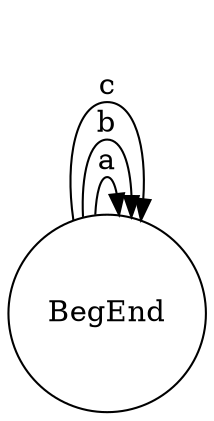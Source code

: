 digraph tokex {
	labelloc="t";
	label="";
	graph [dpi=200];
	rankdir=LR;
	fontname="Helvetica";
	edge [arrowhead=normal,arrowtail=dot];
	node [shape=circle];
	# Auto-generated by Tokex.

	BegEnd [label="BegEnd"];
	BegEnd -> BegEnd [label="a"];
	BegEnd -> BegEnd [label="b"];
	BegEnd -> BegEnd [label="c"];
}
